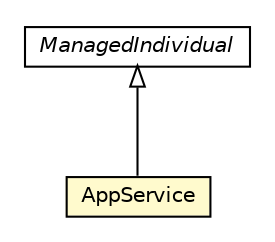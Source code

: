 #!/usr/local/bin/dot
#
# Class diagram 
# Generated by UMLGraph version R5_6-24-gf6e263 (http://www.umlgraph.org/)
#

digraph G {
	edge [fontname="Helvetica",fontsize=10,labelfontname="Helvetica",labelfontsize=10];
	node [fontname="Helvetica",fontsize=10,shape=plaintext];
	nodesep=0.25;
	ranksep=0.5;
	// org.universAAL.ontology.profile.AppService
	c59454 [label=<<table title="org.universAAL.ontology.profile.AppService" border="0" cellborder="1" cellspacing="0" cellpadding="2" port="p" bgcolor="lemonChiffon" href="./AppService.html">
		<tr><td><table border="0" cellspacing="0" cellpadding="1">
<tr><td align="center" balign="center"> AppService </td></tr>
		</table></td></tr>
		</table>>, URL="./AppService.html", fontname="Helvetica", fontcolor="black", fontsize=10.0];
	//org.universAAL.ontology.profile.AppService extends org.universAAL.middleware.owl.ManagedIndividual
	c59711:p -> c59454:p [dir=back,arrowtail=empty];
	// org.universAAL.middleware.owl.ManagedIndividual
	c59711 [label=<<table title="org.universAAL.middleware.owl.ManagedIndividual" border="0" cellborder="1" cellspacing="0" cellpadding="2" port="p" href="http://java.sun.com/j2se/1.4.2/docs/api/org/universAAL/middleware/owl/ManagedIndividual.html">
		<tr><td><table border="0" cellspacing="0" cellpadding="1">
<tr><td align="center" balign="center"><font face="Helvetica-Oblique"> ManagedIndividual </font></td></tr>
		</table></td></tr>
		</table>>, URL="http://java.sun.com/j2se/1.4.2/docs/api/org/universAAL/middleware/owl/ManagedIndividual.html", fontname="Helvetica", fontcolor="black", fontsize=10.0];
}

